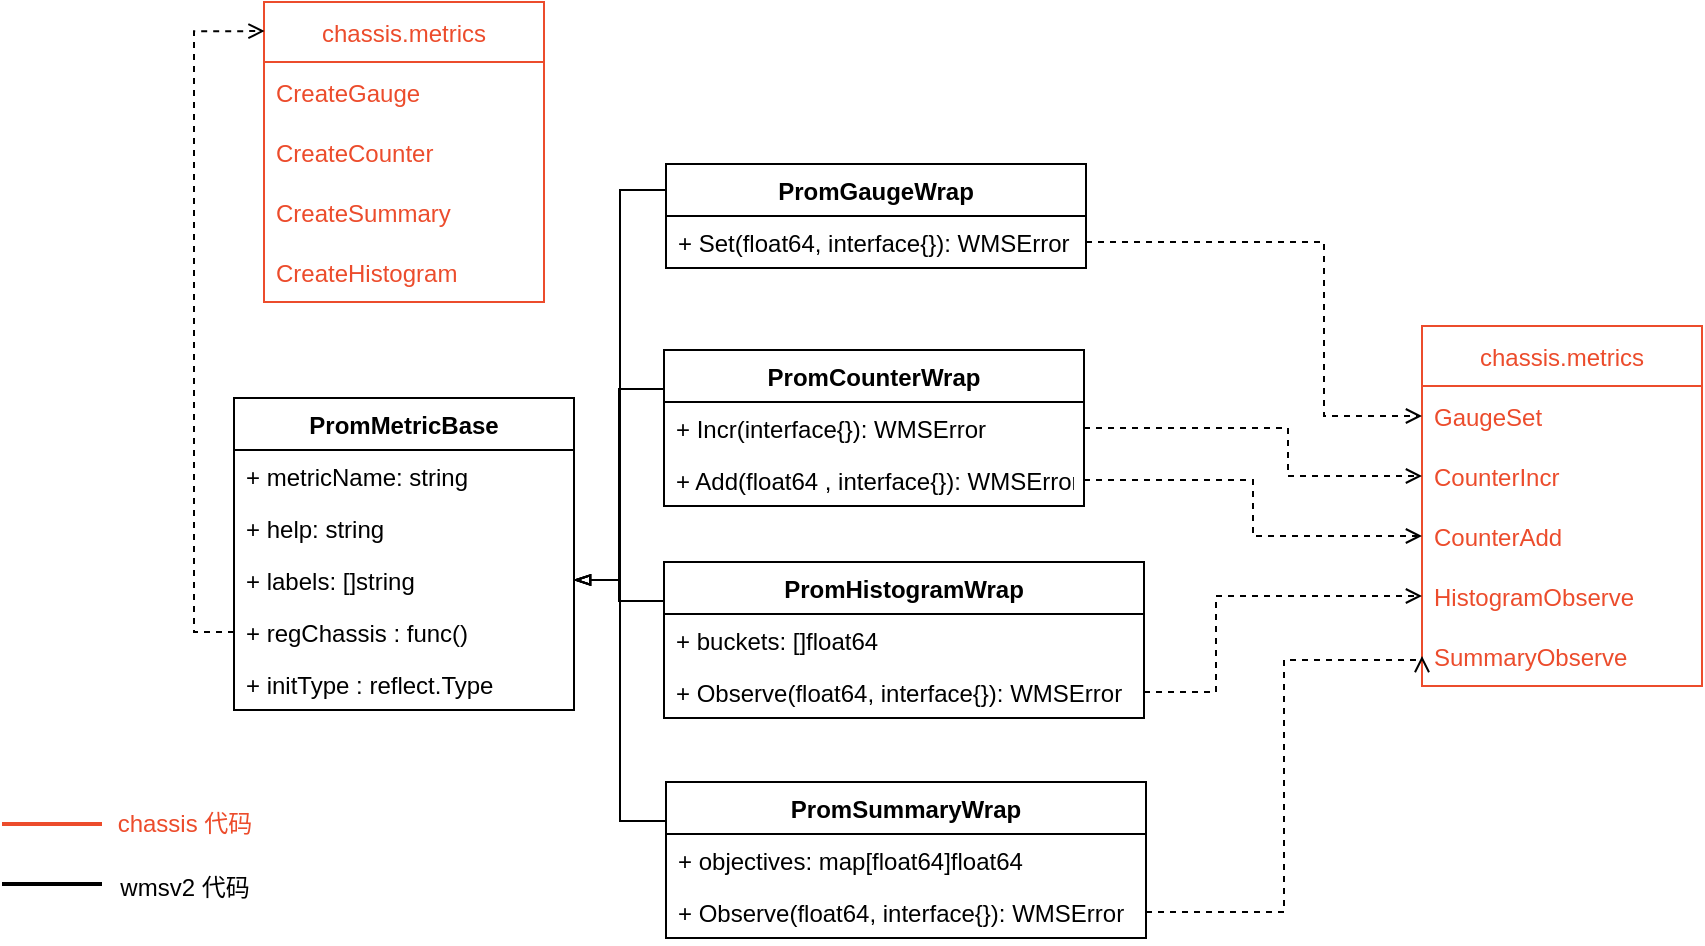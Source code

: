 <mxfile version="18.1.2" type="github">
  <diagram id="aCxIF_p1jTUdYNYcjFT6" name="Page-1">
    <mxGraphModel dx="983" dy="548" grid="0" gridSize="10" guides="1" tooltips="1" connect="1" arrows="1" fold="1" page="1" pageScale="1" pageWidth="1169" pageHeight="827" math="0" shadow="0">
      <root>
        <mxCell id="0" />
        <mxCell id="1" parent="0" />
        <mxCell id="dJkj9ELoj1MnBdwX1dgS-9" value="PromMetricBase" style="swimlane;fontStyle=1;childLayout=stackLayout;horizontal=1;startSize=26;fillColor=none;horizontalStack=0;resizeParent=1;resizeParentMax=0;resizeLast=0;collapsible=1;marginBottom=0;strokeColor=default;" parent="1" vertex="1">
          <mxGeometry x="228" y="413" width="170" height="156" as="geometry" />
        </mxCell>
        <mxCell id="dJkj9ELoj1MnBdwX1dgS-10" value="+ metricName: string" style="text;strokeColor=none;fillColor=none;align=left;verticalAlign=top;spacingLeft=4;spacingRight=4;overflow=hidden;rotatable=0;points=[[0,0.5],[1,0.5]];portConstraint=eastwest;" parent="dJkj9ELoj1MnBdwX1dgS-9" vertex="1">
          <mxGeometry y="26" width="170" height="26" as="geometry" />
        </mxCell>
        <mxCell id="dJkj9ELoj1MnBdwX1dgS-11" value="+ help: string" style="text;strokeColor=none;fillColor=none;align=left;verticalAlign=top;spacingLeft=4;spacingRight=4;overflow=hidden;rotatable=0;points=[[0,0.5],[1,0.5]];portConstraint=eastwest;" parent="dJkj9ELoj1MnBdwX1dgS-9" vertex="1">
          <mxGeometry y="52" width="170" height="26" as="geometry" />
        </mxCell>
        <mxCell id="dJkj9ELoj1MnBdwX1dgS-12" value="+ labels: []string" style="text;strokeColor=none;fillColor=none;align=left;verticalAlign=top;spacingLeft=4;spacingRight=4;overflow=hidden;rotatable=0;points=[[0,0.5],[1,0.5]];portConstraint=eastwest;" parent="dJkj9ELoj1MnBdwX1dgS-9" vertex="1">
          <mxGeometry y="78" width="170" height="26" as="geometry" />
        </mxCell>
        <mxCell id="dJkj9ELoj1MnBdwX1dgS-13" value="+ regChassis : func()" style="text;strokeColor=none;fillColor=none;align=left;verticalAlign=top;spacingLeft=4;spacingRight=4;overflow=hidden;rotatable=0;points=[[0,0.5],[1,0.5]];portConstraint=eastwest;" parent="dJkj9ELoj1MnBdwX1dgS-9" vertex="1">
          <mxGeometry y="104" width="170" height="26" as="geometry" />
        </mxCell>
        <mxCell id="3jLxn3Cm7wwTds0YFtVA-1" value="+ initType : reflect.Type" style="text;strokeColor=none;fillColor=none;align=left;verticalAlign=top;spacingLeft=4;spacingRight=4;overflow=hidden;rotatable=0;points=[[0,0.5],[1,0.5]];portConstraint=eastwest;" parent="dJkj9ELoj1MnBdwX1dgS-9" vertex="1">
          <mxGeometry y="130" width="170" height="26" as="geometry" />
        </mxCell>
        <mxCell id="3jLxn3Cm7wwTds0YFtVA-7" style="edgeStyle=orthogonalEdgeStyle;rounded=0;orthogonalLoop=1;jettySize=auto;html=1;exitX=0;exitY=0.25;exitDx=0;exitDy=0;entryX=1;entryY=0.5;entryDx=0;entryDy=0;endArrow=blockThin;endFill=0;" parent="1" source="dJkj9ELoj1MnBdwX1dgS-14" target="dJkj9ELoj1MnBdwX1dgS-12" edge="1">
          <mxGeometry relative="1" as="geometry" />
        </mxCell>
        <mxCell id="dJkj9ELoj1MnBdwX1dgS-14" value="PromGaugeWrap" style="swimlane;fontStyle=1;align=center;verticalAlign=top;childLayout=stackLayout;horizontal=1;startSize=26;horizontalStack=0;resizeParent=1;resizeParentMax=0;resizeLast=0;collapsible=1;marginBottom=0;strokeColor=default;" parent="1" vertex="1">
          <mxGeometry x="444" y="296" width="210" height="52" as="geometry" />
        </mxCell>
        <mxCell id="dJkj9ELoj1MnBdwX1dgS-17" value="+ Set(float64, interface{}): WMSError" style="text;strokeColor=none;fillColor=none;align=left;verticalAlign=top;spacingLeft=4;spacingRight=4;overflow=hidden;rotatable=0;points=[[0,0.5],[1,0.5]];portConstraint=eastwest;" parent="dJkj9ELoj1MnBdwX1dgS-14" vertex="1">
          <mxGeometry y="26" width="210" height="26" as="geometry" />
        </mxCell>
        <mxCell id="3jLxn3Cm7wwTds0YFtVA-8" style="edgeStyle=orthogonalEdgeStyle;rounded=0;orthogonalLoop=1;jettySize=auto;html=1;exitX=0;exitY=0.25;exitDx=0;exitDy=0;entryX=1;entryY=0.5;entryDx=0;entryDy=0;endArrow=blockThin;endFill=0;" parent="1" source="dJkj9ELoj1MnBdwX1dgS-18" target="dJkj9ELoj1MnBdwX1dgS-12" edge="1">
          <mxGeometry relative="1" as="geometry" />
        </mxCell>
        <mxCell id="dJkj9ELoj1MnBdwX1dgS-18" value="PromCounterWrap" style="swimlane;fontStyle=1;align=center;verticalAlign=top;childLayout=stackLayout;horizontal=1;startSize=26;horizontalStack=0;resizeParent=1;resizeParentMax=0;resizeLast=0;collapsible=1;marginBottom=0;strokeColor=default;" parent="1" vertex="1">
          <mxGeometry x="443" y="389" width="210" height="78" as="geometry" />
        </mxCell>
        <mxCell id="dJkj9ELoj1MnBdwX1dgS-20" value="+ Incr(interface{}): WMSError" style="text;strokeColor=none;fillColor=none;align=left;verticalAlign=top;spacingLeft=4;spacingRight=4;overflow=hidden;rotatable=0;points=[[0,0.5],[1,0.5]];portConstraint=eastwest;" parent="dJkj9ELoj1MnBdwX1dgS-18" vertex="1">
          <mxGeometry y="26" width="210" height="26" as="geometry" />
        </mxCell>
        <mxCell id="dJkj9ELoj1MnBdwX1dgS-21" value="+ Add(float64 , interface{}): WMSError" style="text;strokeColor=none;fillColor=none;align=left;verticalAlign=top;spacingLeft=4;spacingRight=4;overflow=hidden;rotatable=0;points=[[0,0.5],[1,0.5]];portConstraint=eastwest;" parent="dJkj9ELoj1MnBdwX1dgS-18" vertex="1">
          <mxGeometry y="52" width="210" height="26" as="geometry" />
        </mxCell>
        <mxCell id="3jLxn3Cm7wwTds0YFtVA-10" style="edgeStyle=orthogonalEdgeStyle;rounded=0;orthogonalLoop=1;jettySize=auto;html=1;exitX=0;exitY=0.25;exitDx=0;exitDy=0;entryX=1;entryY=0.5;entryDx=0;entryDy=0;endArrow=blockThin;endFill=0;" parent="1" source="dJkj9ELoj1MnBdwX1dgS-22" target="dJkj9ELoj1MnBdwX1dgS-12" edge="1">
          <mxGeometry relative="1" as="geometry" />
        </mxCell>
        <mxCell id="dJkj9ELoj1MnBdwX1dgS-22" value="PromSummaryWrap" style="swimlane;fontStyle=1;align=center;verticalAlign=top;childLayout=stackLayout;horizontal=1;startSize=26;horizontalStack=0;resizeParent=1;resizeParentMax=0;resizeLast=0;collapsible=1;marginBottom=0;strokeColor=default;" parent="1" vertex="1">
          <mxGeometry x="444" y="605" width="240" height="78" as="geometry" />
        </mxCell>
        <mxCell id="dJkj9ELoj1MnBdwX1dgS-25" value="+ objectives: map[float64]float64" style="text;strokeColor=none;fillColor=none;align=left;verticalAlign=top;spacingLeft=4;spacingRight=4;overflow=hidden;rotatable=0;points=[[0,0.5],[1,0.5]];portConstraint=eastwest;" parent="dJkj9ELoj1MnBdwX1dgS-22" vertex="1">
          <mxGeometry y="26" width="240" height="26" as="geometry" />
        </mxCell>
        <mxCell id="dJkj9ELoj1MnBdwX1dgS-24" value="+ Observe(float64, interface{}): WMSError" style="text;strokeColor=none;fillColor=none;align=left;verticalAlign=top;spacingLeft=4;spacingRight=4;overflow=hidden;rotatable=0;points=[[0,0.5],[1,0.5]];portConstraint=eastwest;" parent="dJkj9ELoj1MnBdwX1dgS-22" vertex="1">
          <mxGeometry y="52" width="240" height="26" as="geometry" />
        </mxCell>
        <mxCell id="3jLxn3Cm7wwTds0YFtVA-9" style="edgeStyle=orthogonalEdgeStyle;rounded=0;orthogonalLoop=1;jettySize=auto;html=1;exitX=0;exitY=0.25;exitDx=0;exitDy=0;entryX=1;entryY=0.5;entryDx=0;entryDy=0;endArrow=blockThin;endFill=0;" parent="1" source="dJkj9ELoj1MnBdwX1dgS-26" target="dJkj9ELoj1MnBdwX1dgS-12" edge="1">
          <mxGeometry relative="1" as="geometry" />
        </mxCell>
        <mxCell id="dJkj9ELoj1MnBdwX1dgS-26" value="PromHistogramWrap" style="swimlane;fontStyle=1;align=center;verticalAlign=top;childLayout=stackLayout;horizontal=1;startSize=26;horizontalStack=0;resizeParent=1;resizeParentMax=0;resizeLast=0;collapsible=1;marginBottom=0;strokeColor=default;" parent="1" vertex="1">
          <mxGeometry x="443" y="495" width="240" height="78" as="geometry" />
        </mxCell>
        <mxCell id="dJkj9ELoj1MnBdwX1dgS-27" value="+ buckets: []float64" style="text;strokeColor=none;fillColor=none;align=left;verticalAlign=top;spacingLeft=4;spacingRight=4;overflow=hidden;rotatable=0;points=[[0,0.5],[1,0.5]];portConstraint=eastwest;" parent="dJkj9ELoj1MnBdwX1dgS-26" vertex="1">
          <mxGeometry y="26" width="240" height="26" as="geometry" />
        </mxCell>
        <mxCell id="dJkj9ELoj1MnBdwX1dgS-28" value="+ Observe(float64, interface{}): WMSError" style="text;strokeColor=none;fillColor=none;align=left;verticalAlign=top;spacingLeft=4;spacingRight=4;overflow=hidden;rotatable=0;points=[[0,0.5],[1,0.5]];portConstraint=eastwest;" parent="dJkj9ELoj1MnBdwX1dgS-26" vertex="1">
          <mxGeometry y="52" width="240" height="26" as="geometry" />
        </mxCell>
        <mxCell id="3jLxn3Cm7wwTds0YFtVA-11" value="chassis.metrics" style="swimlane;fontStyle=0;childLayout=stackLayout;horizontal=1;startSize=30;horizontalStack=0;resizeParent=1;resizeParentMax=0;resizeLast=0;collapsible=1;marginBottom=0;strokeColor=#EC4C2C;fontColor=#EC4C2C;" parent="1" vertex="1">
          <mxGeometry x="822" y="377" width="140" height="180" as="geometry" />
        </mxCell>
        <mxCell id="3jLxn3Cm7wwTds0YFtVA-12" value="GaugeSet" style="text;strokeColor=none;fillColor=none;align=left;verticalAlign=middle;spacingLeft=4;spacingRight=4;overflow=hidden;points=[[0,0.5],[1,0.5]];portConstraint=eastwest;rotatable=0;fontColor=#EC4C2C;" parent="3jLxn3Cm7wwTds0YFtVA-11" vertex="1">
          <mxGeometry y="30" width="140" height="30" as="geometry" />
        </mxCell>
        <mxCell id="3jLxn3Cm7wwTds0YFtVA-13" value="CounterIncr" style="text;strokeColor=none;fillColor=none;align=left;verticalAlign=middle;spacingLeft=4;spacingRight=4;overflow=hidden;points=[[0,0.5],[1,0.5]];portConstraint=eastwest;rotatable=0;fontColor=#EC4C2C;" parent="3jLxn3Cm7wwTds0YFtVA-11" vertex="1">
          <mxGeometry y="60" width="140" height="30" as="geometry" />
        </mxCell>
        <mxCell id="3jLxn3Cm7wwTds0YFtVA-14" value="CounterAdd" style="text;strokeColor=none;fillColor=none;align=left;verticalAlign=middle;spacingLeft=4;spacingRight=4;overflow=hidden;points=[[0,0.5],[1,0.5]];portConstraint=eastwest;rotatable=0;fontColor=#EC4C2C;" parent="3jLxn3Cm7wwTds0YFtVA-11" vertex="1">
          <mxGeometry y="90" width="140" height="30" as="geometry" />
        </mxCell>
        <mxCell id="3jLxn3Cm7wwTds0YFtVA-16" value="HistogramObserve" style="text;strokeColor=none;fillColor=none;align=left;verticalAlign=middle;spacingLeft=4;spacingRight=4;overflow=hidden;points=[[0,0.5],[1,0.5]];portConstraint=eastwest;rotatable=0;fontColor=#EC4C2C;" parent="3jLxn3Cm7wwTds0YFtVA-11" vertex="1">
          <mxGeometry y="120" width="140" height="30" as="geometry" />
        </mxCell>
        <mxCell id="3jLxn3Cm7wwTds0YFtVA-29" value="SummaryObserve" style="text;strokeColor=none;fillColor=none;align=left;verticalAlign=middle;spacingLeft=4;spacingRight=4;overflow=hidden;points=[[0,0.5],[1,0.5]];portConstraint=eastwest;rotatable=0;fontColor=#EC4C2C;" parent="3jLxn3Cm7wwTds0YFtVA-11" vertex="1">
          <mxGeometry y="150" width="140" height="30" as="geometry" />
        </mxCell>
        <mxCell id="3jLxn3Cm7wwTds0YFtVA-17" value="chassis.metrics" style="swimlane;fontStyle=0;childLayout=stackLayout;horizontal=1;startSize=30;horizontalStack=0;resizeParent=1;resizeParentMax=0;resizeLast=0;collapsible=1;marginBottom=0;strokeColor=#EC4C2C;fontColor=#EC4C2C;" parent="1" vertex="1">
          <mxGeometry x="243" y="215" width="140" height="150" as="geometry" />
        </mxCell>
        <mxCell id="3jLxn3Cm7wwTds0YFtVA-18" value="CreateGauge" style="text;strokeColor=none;fillColor=none;align=left;verticalAlign=middle;spacingLeft=4;spacingRight=4;overflow=hidden;points=[[0,0.5],[1,0.5]];portConstraint=eastwest;rotatable=0;fontColor=#EC4C2C;" parent="3jLxn3Cm7wwTds0YFtVA-17" vertex="1">
          <mxGeometry y="30" width="140" height="30" as="geometry" />
        </mxCell>
        <mxCell id="3jLxn3Cm7wwTds0YFtVA-19" value="CreateCounter" style="text;strokeColor=none;fillColor=none;align=left;verticalAlign=middle;spacingLeft=4;spacingRight=4;overflow=hidden;points=[[0,0.5],[1,0.5]];portConstraint=eastwest;rotatable=0;fontColor=#EC4C2C;" parent="3jLxn3Cm7wwTds0YFtVA-17" vertex="1">
          <mxGeometry y="60" width="140" height="30" as="geometry" />
        </mxCell>
        <mxCell id="3jLxn3Cm7wwTds0YFtVA-20" value="CreateSummary" style="text;strokeColor=none;fillColor=none;align=left;verticalAlign=middle;spacingLeft=4;spacingRight=4;overflow=hidden;points=[[0,0.5],[1,0.5]];portConstraint=eastwest;rotatable=0;fontColor=#EC4C2C;" parent="3jLxn3Cm7wwTds0YFtVA-17" vertex="1">
          <mxGeometry y="90" width="140" height="30" as="geometry" />
        </mxCell>
        <mxCell id="3jLxn3Cm7wwTds0YFtVA-21" value="CreateHistogram" style="text;strokeColor=none;fillColor=none;align=left;verticalAlign=middle;spacingLeft=4;spacingRight=4;overflow=hidden;points=[[0,0.5],[1,0.5]];portConstraint=eastwest;rotatable=0;fontColor=#EC4C2C;" parent="3jLxn3Cm7wwTds0YFtVA-17" vertex="1">
          <mxGeometry y="120" width="140" height="30" as="geometry" />
        </mxCell>
        <mxCell id="3jLxn3Cm7wwTds0YFtVA-23" style="edgeStyle=orthogonalEdgeStyle;rounded=0;orthogonalLoop=1;jettySize=auto;html=1;exitX=0;exitY=0.5;exitDx=0;exitDy=0;entryX=0.002;entryY=0.097;entryDx=0;entryDy=0;entryPerimeter=0;endArrow=open;endFill=0;dashed=1;" parent="1" source="dJkj9ELoj1MnBdwX1dgS-13" target="3jLxn3Cm7wwTds0YFtVA-17" edge="1">
          <mxGeometry relative="1" as="geometry" />
        </mxCell>
        <mxCell id="3jLxn3Cm7wwTds0YFtVA-24" style="edgeStyle=orthogonalEdgeStyle;rounded=0;orthogonalLoop=1;jettySize=auto;html=1;exitX=1;exitY=0.5;exitDx=0;exitDy=0;entryX=0;entryY=0.5;entryDx=0;entryDy=0;dashed=1;endArrow=open;endFill=0;" parent="1" source="dJkj9ELoj1MnBdwX1dgS-17" target="3jLxn3Cm7wwTds0YFtVA-12" edge="1">
          <mxGeometry relative="1" as="geometry">
            <Array as="points">
              <mxPoint x="773" y="335" />
              <mxPoint x="773" y="422" />
            </Array>
          </mxGeometry>
        </mxCell>
        <mxCell id="3jLxn3Cm7wwTds0YFtVA-26" style="edgeStyle=orthogonalEdgeStyle;rounded=0;orthogonalLoop=1;jettySize=auto;html=1;exitX=1;exitY=0.5;exitDx=0;exitDy=0;dashed=1;endArrow=open;endFill=0;" parent="1" source="dJkj9ELoj1MnBdwX1dgS-20" target="3jLxn3Cm7wwTds0YFtVA-13" edge="1">
          <mxGeometry relative="1" as="geometry">
            <Array as="points">
              <mxPoint x="755" y="428" />
              <mxPoint x="755" y="452" />
            </Array>
          </mxGeometry>
        </mxCell>
        <mxCell id="3jLxn3Cm7wwTds0YFtVA-27" style="edgeStyle=orthogonalEdgeStyle;rounded=0;orthogonalLoop=1;jettySize=auto;html=1;exitX=1;exitY=0.5;exitDx=0;exitDy=0;dashed=1;endArrow=open;endFill=0;" parent="1" source="dJkj9ELoj1MnBdwX1dgS-21" target="3jLxn3Cm7wwTds0YFtVA-14" edge="1">
          <mxGeometry relative="1" as="geometry" />
        </mxCell>
        <mxCell id="3jLxn3Cm7wwTds0YFtVA-30" style="edgeStyle=orthogonalEdgeStyle;rounded=0;orthogonalLoop=1;jettySize=auto;html=1;exitX=1;exitY=0.5;exitDx=0;exitDy=0;entryX=0;entryY=0.5;entryDx=0;entryDy=0;dashed=1;endArrow=open;endFill=0;" parent="1" source="dJkj9ELoj1MnBdwX1dgS-28" target="3jLxn3Cm7wwTds0YFtVA-16" edge="1">
          <mxGeometry relative="1" as="geometry">
            <Array as="points">
              <mxPoint x="719" y="560" />
              <mxPoint x="719" y="512" />
            </Array>
          </mxGeometry>
        </mxCell>
        <mxCell id="3jLxn3Cm7wwTds0YFtVA-31" style="edgeStyle=orthogonalEdgeStyle;rounded=0;orthogonalLoop=1;jettySize=auto;html=1;exitX=1;exitY=0.5;exitDx=0;exitDy=0;entryX=0;entryY=0.5;entryDx=0;entryDy=0;dashed=1;endArrow=open;endFill=0;" parent="1" source="dJkj9ELoj1MnBdwX1dgS-24" target="3jLxn3Cm7wwTds0YFtVA-29" edge="1">
          <mxGeometry relative="1" as="geometry">
            <Array as="points">
              <mxPoint x="753" y="670" />
              <mxPoint x="753" y="544" />
              <mxPoint x="822" y="544" />
            </Array>
          </mxGeometry>
        </mxCell>
        <mxCell id="XzYlTH7t01UNIYDyBliu-1" value="chassis 代码" style="text;html=1;strokeColor=none;fillColor=none;align=center;verticalAlign=middle;whiteSpace=wrap;rounded=0;fontColor=#EC4C2C;" vertex="1" parent="1">
          <mxGeometry x="152" y="612" width="103" height="27" as="geometry" />
        </mxCell>
        <mxCell id="XzYlTH7t01UNIYDyBliu-2" value="" style="endArrow=none;html=1;rounded=0;fontColor=#EC4C2C;strokeWidth=2;strokeColor=#EC4C2C;" edge="1" parent="1">
          <mxGeometry width="50" height="50" relative="1" as="geometry">
            <mxPoint x="112" y="626" as="sourcePoint" />
            <mxPoint x="162" y="626" as="targetPoint" />
          </mxGeometry>
        </mxCell>
        <mxCell id="XzYlTH7t01UNIYDyBliu-3" value="wmsv2 代码" style="text;html=1;strokeColor=none;fillColor=none;align=center;verticalAlign=middle;whiteSpace=wrap;rounded=0;fontColor=#000000;" vertex="1" parent="1">
          <mxGeometry x="152" y="644" width="103" height="27" as="geometry" />
        </mxCell>
        <mxCell id="XzYlTH7t01UNIYDyBliu-4" value="" style="endArrow=none;html=1;rounded=0;fontColor=#000000;strokeWidth=2;strokeColor=#000000;" edge="1" parent="1">
          <mxGeometry width="50" height="50" relative="1" as="geometry">
            <mxPoint x="112" y="656" as="sourcePoint" />
            <mxPoint x="162" y="656" as="targetPoint" />
          </mxGeometry>
        </mxCell>
      </root>
    </mxGraphModel>
  </diagram>
</mxfile>

